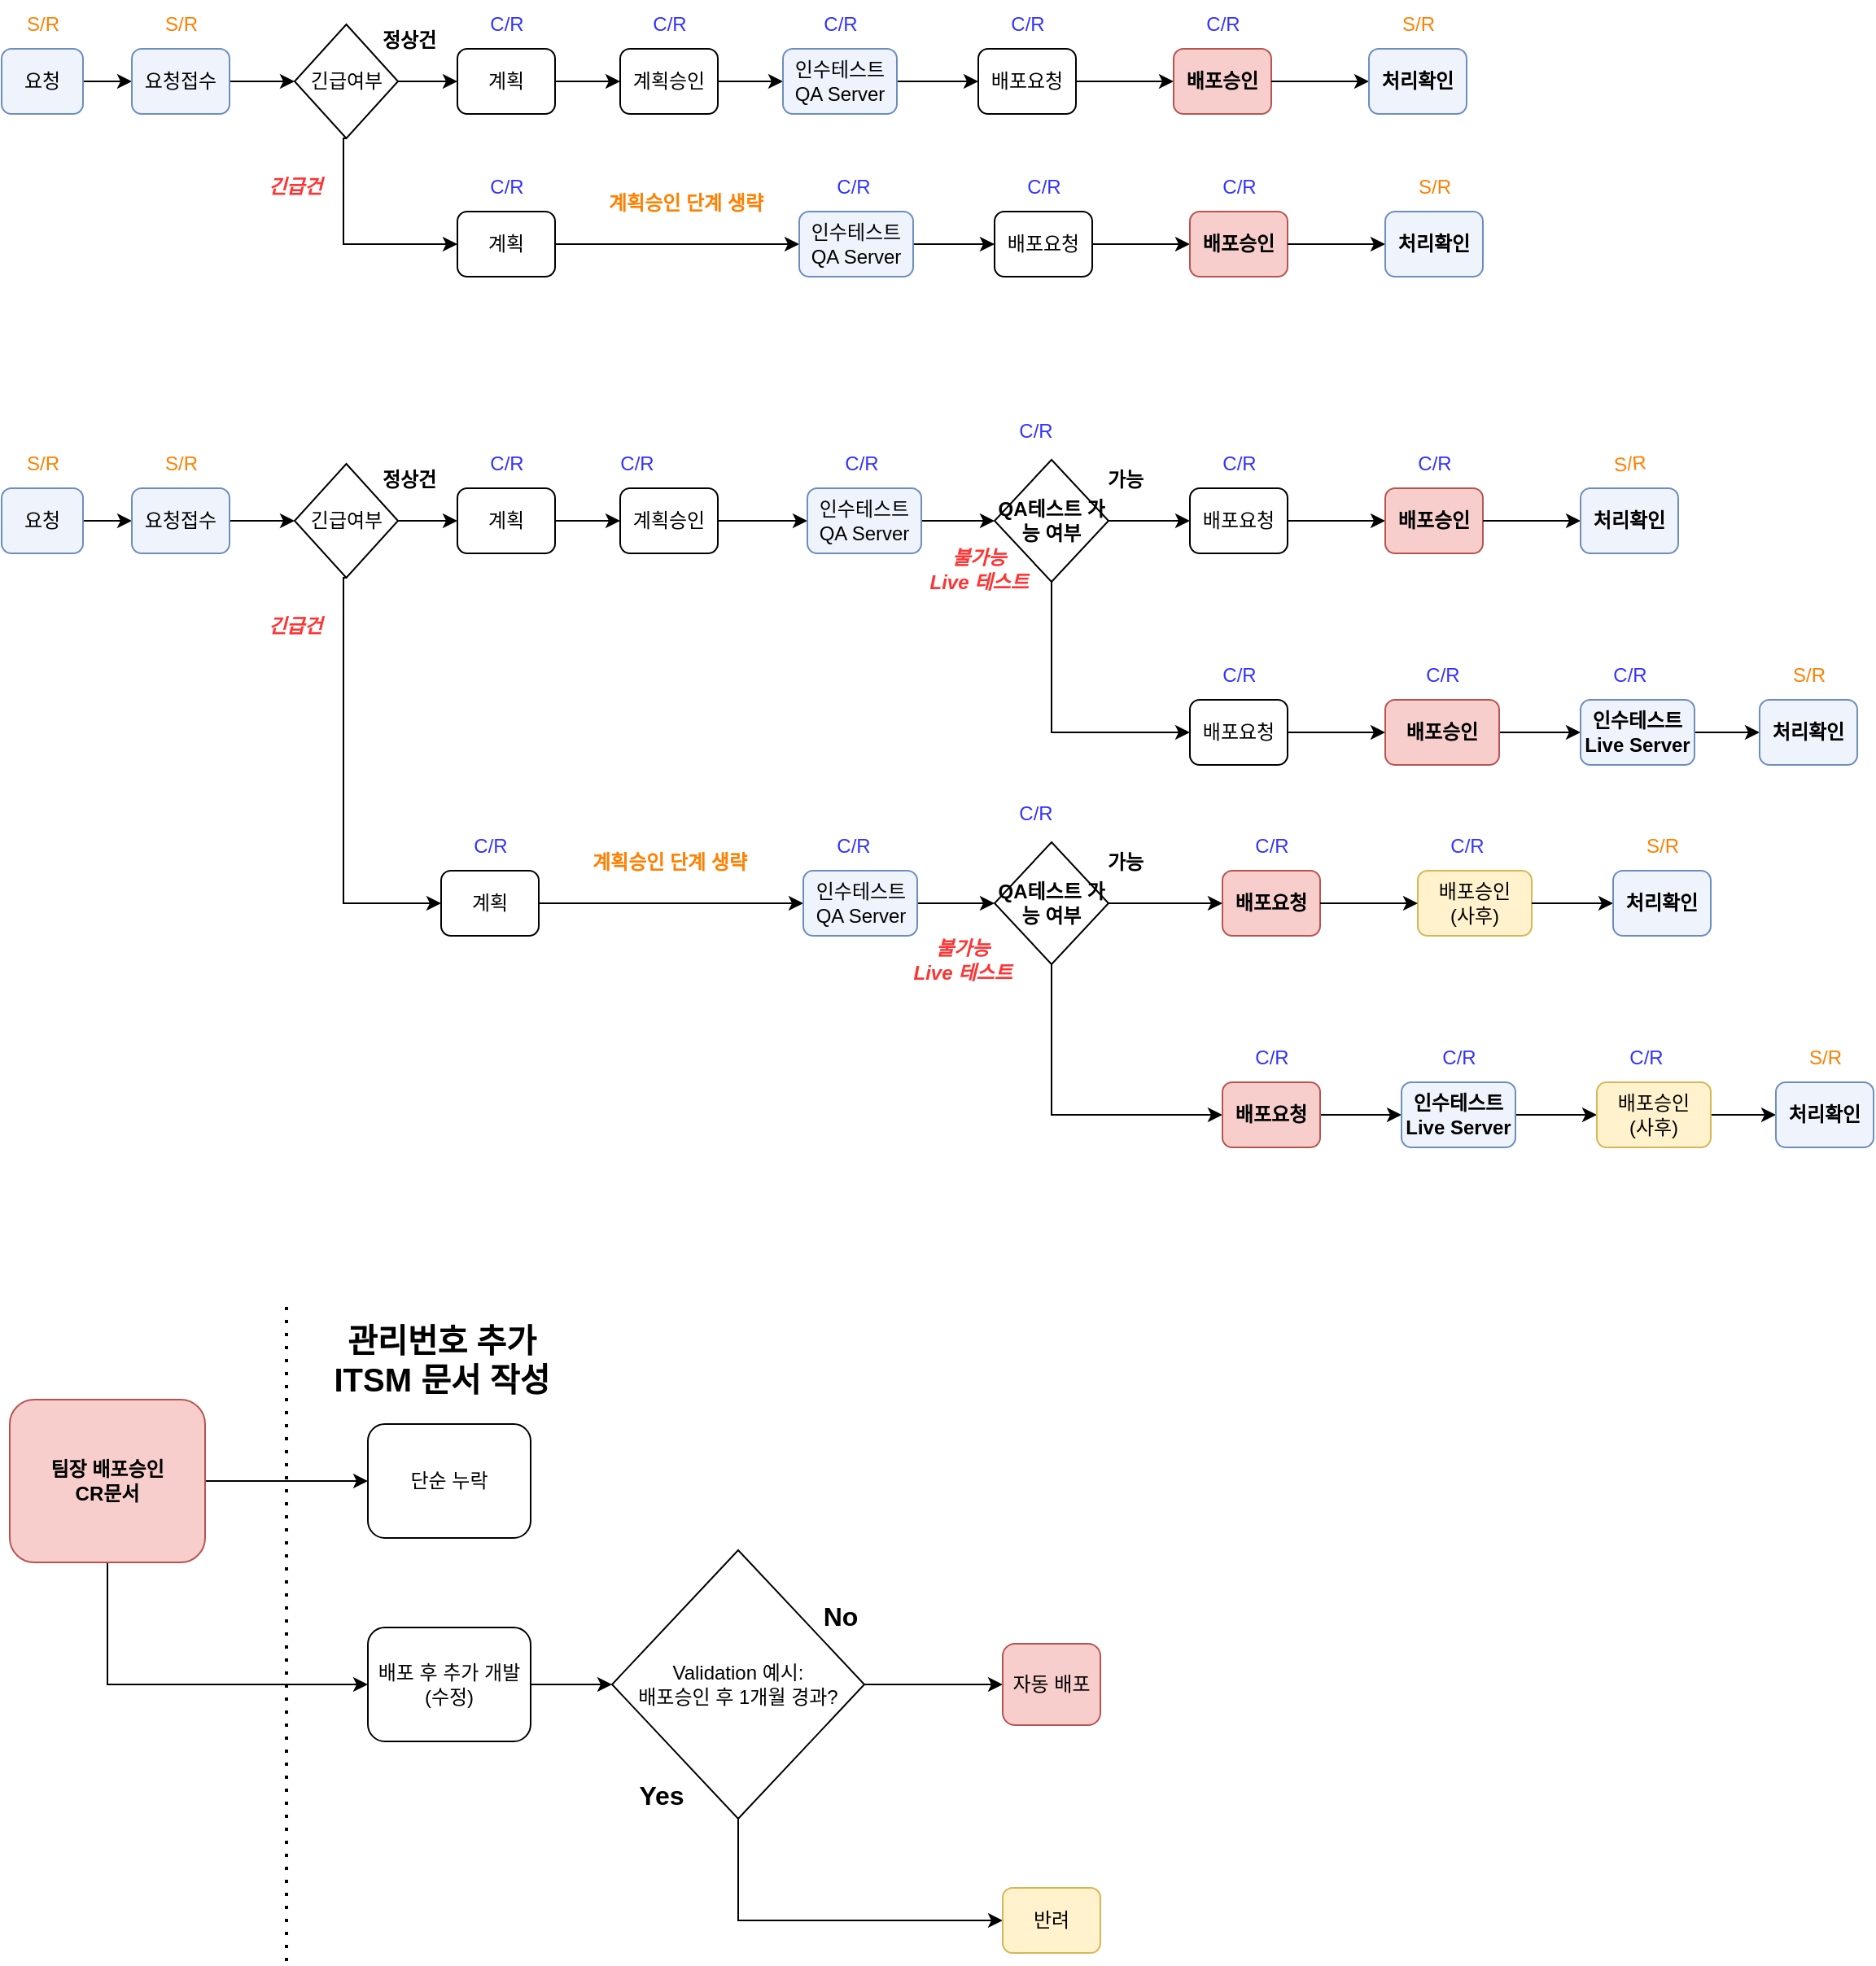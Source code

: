 <mxfile version="22.1.15" type="github">
  <diagram id="C5RBs43oDa-KdzZeNtuy" name="Page-1">
    <mxGraphModel dx="2261" dy="738" grid="1" gridSize="10" guides="1" tooltips="1" connect="1" arrows="1" fold="1" page="1" pageScale="1" pageWidth="827" pageHeight="1169" background="#ffffff" math="0" shadow="0">
      <root>
        <mxCell id="WIyWlLk6GJQsqaUBKTNV-0" />
        <mxCell id="WIyWlLk6GJQsqaUBKTNV-1" parent="WIyWlLk6GJQsqaUBKTNV-0" />
        <mxCell id="-poH_1AGBU1u-PjEJNl7-34" value="배포승인&lt;br&gt;(사후)" style="rounded=1;whiteSpace=wrap;html=1;fontSize=12;glass=0;strokeWidth=1;shadow=0;fontStyle=0;fillColor=#fff2cc;strokeColor=#d6b656;" parent="WIyWlLk6GJQsqaUBKTNV-1" vertex="1">
          <mxGeometry x="70" y="655" width="70" height="40" as="geometry" />
        </mxCell>
        <mxCell id="bHrff5qwEhBtDLo3kuQc-10" style="edgeStyle=orthogonalEdgeStyle;rounded=0;orthogonalLoop=1;jettySize=auto;html=1;exitX=1;exitY=0.5;exitDx=0;exitDy=0;entryX=0;entryY=0.5;entryDx=0;entryDy=0;" parent="WIyWlLk6GJQsqaUBKTNV-1" source="WIyWlLk6GJQsqaUBKTNV-3" target="bHrff5qwEhBtDLo3kuQc-8" edge="1">
          <mxGeometry relative="1" as="geometry" />
        </mxCell>
        <mxCell id="WIyWlLk6GJQsqaUBKTNV-3" value="요청" style="rounded=1;whiteSpace=wrap;html=1;fontSize=12;glass=0;strokeWidth=1;shadow=0;fillColor=#EFF4FC;strokeColor=#6c8ebf;" parent="WIyWlLk6GJQsqaUBKTNV-1" vertex="1">
          <mxGeometry x="-800" y="420" width="50" height="40" as="geometry" />
        </mxCell>
        <mxCell id="bHrff5qwEhBtDLo3kuQc-9" style="edgeStyle=orthogonalEdgeStyle;rounded=0;orthogonalLoop=1;jettySize=auto;html=1;entryX=0;entryY=0.5;entryDx=0;entryDy=0;" parent="WIyWlLk6GJQsqaUBKTNV-1" source="bHrff5qwEhBtDLo3kuQc-37" target="bHrff5qwEhBtDLo3kuQc-13" edge="1">
          <mxGeometry relative="1" as="geometry">
            <mxPoint x="-560" y="440" as="targetPoint" />
            <mxPoint x="-620" y="440" as="sourcePoint" />
          </mxGeometry>
        </mxCell>
        <mxCell id="bHrff5qwEhBtDLo3kuQc-45" style="edgeStyle=orthogonalEdgeStyle;rounded=0;orthogonalLoop=1;jettySize=auto;html=1;exitX=1;exitY=0.5;exitDx=0;exitDy=0;entryX=0;entryY=0.5;entryDx=0;entryDy=0;" parent="WIyWlLk6GJQsqaUBKTNV-1" source="bHrff5qwEhBtDLo3kuQc-8" target="bHrff5qwEhBtDLo3kuQc-37" edge="1">
          <mxGeometry relative="1" as="geometry" />
        </mxCell>
        <mxCell id="bHrff5qwEhBtDLo3kuQc-8" value="요청접수" style="rounded=1;whiteSpace=wrap;html=1;fontSize=12;glass=0;strokeWidth=1;shadow=0;fillColor=#EFF4FC;strokeColor=#6c8ebf;" parent="WIyWlLk6GJQsqaUBKTNV-1" vertex="1">
          <mxGeometry x="-720" y="420" width="60" height="40" as="geometry" />
        </mxCell>
        <mxCell id="bHrff5qwEhBtDLo3kuQc-43" style="edgeStyle=orthogonalEdgeStyle;rounded=0;orthogonalLoop=1;jettySize=auto;html=1;exitX=1;exitY=0.5;exitDx=0;exitDy=0;entryX=0;entryY=0.5;entryDx=0;entryDy=0;" parent="WIyWlLk6GJQsqaUBKTNV-1" source="bHrff5qwEhBtDLo3kuQc-13" target="bHrff5qwEhBtDLo3kuQc-17" edge="1">
          <mxGeometry relative="1" as="geometry" />
        </mxCell>
        <mxCell id="bHrff5qwEhBtDLo3kuQc-13" value="계획" style="rounded=1;whiteSpace=wrap;html=1;fontSize=12;glass=0;strokeWidth=1;shadow=0;" parent="WIyWlLk6GJQsqaUBKTNV-1" vertex="1">
          <mxGeometry x="-520" y="420" width="60" height="40" as="geometry" />
        </mxCell>
        <mxCell id="mNGhvAOt8ULC3OzizUnZ-2" style="edgeStyle=orthogonalEdgeStyle;rounded=0;orthogonalLoop=1;jettySize=auto;html=1;exitX=1;exitY=0.5;exitDx=0;exitDy=0;entryX=0;entryY=0.5;entryDx=0;entryDy=0;" edge="1" parent="WIyWlLk6GJQsqaUBKTNV-1" source="bHrff5qwEhBtDLo3kuQc-17" target="mNGhvAOt8ULC3OzizUnZ-0">
          <mxGeometry relative="1" as="geometry" />
        </mxCell>
        <mxCell id="bHrff5qwEhBtDLo3kuQc-17" value="계획승인" style="rounded=1;whiteSpace=wrap;html=1;fontSize=12;glass=0;strokeWidth=1;shadow=0;" parent="WIyWlLk6GJQsqaUBKTNV-1" vertex="1">
          <mxGeometry x="-420" y="420" width="60" height="40" as="geometry" />
        </mxCell>
        <mxCell id="bHrff5qwEhBtDLo3kuQc-23" value="배포요청" style="rounded=1;whiteSpace=wrap;html=1;fontSize=12;glass=0;strokeWidth=1;shadow=0;" parent="WIyWlLk6GJQsqaUBKTNV-1" vertex="1">
          <mxGeometry x="-70" y="420" width="60" height="40" as="geometry" />
        </mxCell>
        <mxCell id="bHrff5qwEhBtDLo3kuQc-24" style="edgeStyle=orthogonalEdgeStyle;rounded=0;orthogonalLoop=1;jettySize=auto;html=1;exitX=1;exitY=0.5;exitDx=0;exitDy=0;" parent="WIyWlLk6GJQsqaUBKTNV-1" edge="1">
          <mxGeometry relative="1" as="geometry">
            <mxPoint x="50" y="440" as="targetPoint" />
            <mxPoint x="-10" y="440" as="sourcePoint" />
          </mxGeometry>
        </mxCell>
        <mxCell id="bHrff5qwEhBtDLo3kuQc-25" value="배포승인" style="rounded=1;whiteSpace=wrap;html=1;fontSize=12;glass=0;strokeWidth=1;shadow=0;fontStyle=1;fillColor=#f8cecc;strokeColor=#b85450;" parent="WIyWlLk6GJQsqaUBKTNV-1" vertex="1">
          <mxGeometry x="50" y="420" width="60" height="40" as="geometry" />
        </mxCell>
        <mxCell id="bHrff5qwEhBtDLo3kuQc-26" style="edgeStyle=orthogonalEdgeStyle;rounded=0;orthogonalLoop=1;jettySize=auto;html=1;exitX=1;exitY=0.5;exitDx=0;exitDy=0;" parent="WIyWlLk6GJQsqaUBKTNV-1" edge="1">
          <mxGeometry relative="1" as="geometry">
            <mxPoint x="170" y="440" as="targetPoint" />
            <mxPoint x="110" y="440" as="sourcePoint" />
          </mxGeometry>
        </mxCell>
        <mxCell id="bHrff5qwEhBtDLo3kuQc-27" value="처리확인" style="rounded=1;whiteSpace=wrap;html=1;fontSize=12;glass=0;strokeWidth=1;shadow=0;fillColor=#EFF4FC;strokeColor=#6c8ebf;fontStyle=1;" parent="WIyWlLk6GJQsqaUBKTNV-1" vertex="1">
          <mxGeometry x="170" y="420" width="60" height="40" as="geometry" />
        </mxCell>
        <mxCell id="bHrff5qwEhBtDLo3kuQc-28" value="S/R" style="text;html=1;align=center;verticalAlign=middle;resizable=0;points=[];autosize=1;strokeColor=none;fillColor=none;fontColor=#FF8000;" parent="WIyWlLk6GJQsqaUBKTNV-1" vertex="1">
          <mxGeometry x="-795" y="390" width="40" height="30" as="geometry" />
        </mxCell>
        <mxCell id="bHrff5qwEhBtDLo3kuQc-29" value="S/R" style="text;html=1;align=center;verticalAlign=middle;resizable=0;points=[];autosize=1;strokeColor=none;fillColor=none;fontColor=#FF8000;" parent="WIyWlLk6GJQsqaUBKTNV-1" vertex="1">
          <mxGeometry x="-710" y="390" width="40" height="30" as="geometry" />
        </mxCell>
        <mxCell id="bHrff5qwEhBtDLo3kuQc-30" value="C/R" style="text;html=1;align=center;verticalAlign=middle;resizable=0;points=[];autosize=1;strokeColor=none;fillColor=none;fontColor=#3333FF;" parent="WIyWlLk6GJQsqaUBKTNV-1" vertex="1">
          <mxGeometry x="-510" y="390" width="40" height="30" as="geometry" />
        </mxCell>
        <mxCell id="bHrff5qwEhBtDLo3kuQc-31" value="C/R" style="text;html=1;align=center;verticalAlign=middle;resizable=0;points=[];autosize=1;strokeColor=none;fillColor=none;fontColor=#3333FF;" parent="WIyWlLk6GJQsqaUBKTNV-1" vertex="1">
          <mxGeometry x="-430" y="390" width="40" height="30" as="geometry" />
        </mxCell>
        <mxCell id="bHrff5qwEhBtDLo3kuQc-32" value="C/R" style="text;html=1;align=center;verticalAlign=middle;resizable=0;points=[];autosize=1;strokeColor=none;fillColor=none;fontColor=#3333FF;" parent="WIyWlLk6GJQsqaUBKTNV-1" vertex="1">
          <mxGeometry x="-185" y="370" width="40" height="30" as="geometry" />
        </mxCell>
        <mxCell id="bHrff5qwEhBtDLo3kuQc-34" value="C/R" style="text;html=1;align=center;verticalAlign=middle;resizable=0;points=[];autosize=1;strokeColor=none;fillColor=none;fontColor=#3333FF;" parent="WIyWlLk6GJQsqaUBKTNV-1" vertex="1">
          <mxGeometry x="-60" y="390" width="40" height="30" as="geometry" />
        </mxCell>
        <mxCell id="bHrff5qwEhBtDLo3kuQc-35" value="C/R" style="text;html=1;align=center;verticalAlign=middle;resizable=0;points=[];autosize=1;strokeColor=none;fillColor=none;fontColor=#3333FF;" parent="WIyWlLk6GJQsqaUBKTNV-1" vertex="1">
          <mxGeometry x="60" y="390" width="40" height="30" as="geometry" />
        </mxCell>
        <mxCell id="bHrff5qwEhBtDLo3kuQc-41" style="edgeStyle=orthogonalEdgeStyle;rounded=0;orthogonalLoop=1;jettySize=auto;html=1;exitX=0.5;exitY=1;exitDx=0;exitDy=0;entryX=0;entryY=0.5;entryDx=0;entryDy=0;" parent="WIyWlLk6GJQsqaUBKTNV-1" source="bHrff5qwEhBtDLo3kuQc-37" target="bHrff5qwEhBtDLo3kuQc-47" edge="1">
          <mxGeometry relative="1" as="geometry">
            <mxPoint x="-590" y="780" as="targetPoint" />
            <Array as="points">
              <mxPoint x="-590" y="475" />
              <mxPoint x="-590" y="675" />
            </Array>
          </mxGeometry>
        </mxCell>
        <mxCell id="bHrff5qwEhBtDLo3kuQc-37" value="긴급여부" style="rhombus;whiteSpace=wrap;html=1;" parent="WIyWlLk6GJQsqaUBKTNV-1" vertex="1">
          <mxGeometry x="-620" y="405" width="63.5" height="70" as="geometry" />
        </mxCell>
        <mxCell id="bHrff5qwEhBtDLo3kuQc-39" value="정상건" style="text;html=1;align=center;verticalAlign=middle;resizable=0;points=[];autosize=1;strokeColor=none;fillColor=none;fontStyle=1" parent="WIyWlLk6GJQsqaUBKTNV-1" vertex="1">
          <mxGeometry x="-580" y="400" width="60" height="30" as="geometry" />
        </mxCell>
        <mxCell id="bHrff5qwEhBtDLo3kuQc-40" value="긴급건" style="text;html=1;align=center;verticalAlign=middle;resizable=0;points=[];autosize=1;strokeColor=none;fillColor=none;fontStyle=3;fontColor=#FF3333;" parent="WIyWlLk6GJQsqaUBKTNV-1" vertex="1">
          <mxGeometry x="-650" y="490" width="60" height="30" as="geometry" />
        </mxCell>
        <mxCell id="mNGhvAOt8ULC3OzizUnZ-9" style="edgeStyle=orthogonalEdgeStyle;rounded=0;orthogonalLoop=1;jettySize=auto;html=1;exitX=1;exitY=0.5;exitDx=0;exitDy=0;entryX=0;entryY=0.5;entryDx=0;entryDy=0;" edge="1" parent="WIyWlLk6GJQsqaUBKTNV-1" source="bHrff5qwEhBtDLo3kuQc-47" target="mNGhvAOt8ULC3OzizUnZ-7">
          <mxGeometry relative="1" as="geometry" />
        </mxCell>
        <mxCell id="bHrff5qwEhBtDLo3kuQc-47" value="계획" style="rounded=1;whiteSpace=wrap;html=1;fontSize=12;glass=0;strokeWidth=1;shadow=0;" parent="WIyWlLk6GJQsqaUBKTNV-1" vertex="1">
          <mxGeometry x="-530" y="655" width="60" height="40" as="geometry" />
        </mxCell>
        <mxCell id="bHrff5qwEhBtDLo3kuQc-48" value="C/R" style="text;html=1;align=center;verticalAlign=middle;resizable=0;points=[];autosize=1;strokeColor=none;fillColor=none;fontColor=#3333FF;" parent="WIyWlLk6GJQsqaUBKTNV-1" vertex="1">
          <mxGeometry x="-520" y="625" width="40" height="30" as="geometry" />
        </mxCell>
        <mxCell id="bHrff5qwEhBtDLo3kuQc-50" value="C/R" style="text;html=1;align=center;verticalAlign=middle;resizable=0;points=[];autosize=1;strokeColor=none;fillColor=none;fontColor=#3333FF;" parent="WIyWlLk6GJQsqaUBKTNV-1" vertex="1">
          <mxGeometry x="-185" y="605" width="40" height="30" as="geometry" />
        </mxCell>
        <mxCell id="bHrff5qwEhBtDLo3kuQc-70" style="edgeStyle=orthogonalEdgeStyle;rounded=0;orthogonalLoop=1;jettySize=auto;html=1;exitX=0.5;exitY=1;exitDx=0;exitDy=0;entryX=0;entryY=0.5;entryDx=0;entryDy=0;" parent="WIyWlLk6GJQsqaUBKTNV-1" source="bHrff5qwEhBtDLo3kuQc-67" edge="1" target="bHrff5qwEhBtDLo3kuQc-71">
          <mxGeometry relative="1" as="geometry">
            <mxPoint x="-100" y="570" as="targetPoint" />
            <Array as="points">
              <mxPoint x="-155" y="570" />
            </Array>
          </mxGeometry>
        </mxCell>
        <mxCell id="mNGhvAOt8ULC3OzizUnZ-6" style="edgeStyle=orthogonalEdgeStyle;rounded=0;orthogonalLoop=1;jettySize=auto;html=1;exitX=1;exitY=0.5;exitDx=0;exitDy=0;entryX=0;entryY=0.5;entryDx=0;entryDy=0;" edge="1" parent="WIyWlLk6GJQsqaUBKTNV-1" source="bHrff5qwEhBtDLo3kuQc-67" target="bHrff5qwEhBtDLo3kuQc-23">
          <mxGeometry relative="1" as="geometry" />
        </mxCell>
        <mxCell id="bHrff5qwEhBtDLo3kuQc-67" value="&lt;b&gt;QA테스트 가능 여부&lt;/b&gt;" style="rhombus;whiteSpace=wrap;html=1;" parent="WIyWlLk6GJQsqaUBKTNV-1" vertex="1">
          <mxGeometry x="-190" y="402.5" width="70" height="75" as="geometry" />
        </mxCell>
        <mxCell id="bHrff5qwEhBtDLo3kuQc-68" value="가능" style="text;html=1;align=center;verticalAlign=middle;resizable=0;points=[];autosize=1;strokeColor=none;fillColor=none;fontStyle=1" parent="WIyWlLk6GJQsqaUBKTNV-1" vertex="1">
          <mxGeometry x="-135" y="400" width="50" height="30" as="geometry" />
        </mxCell>
        <mxCell id="bHrff5qwEhBtDLo3kuQc-69" value="불가능&lt;br&gt;Live 테스트" style="text;html=1;align=center;verticalAlign=middle;resizable=0;points=[];autosize=1;strokeColor=none;fillColor=none;fontStyle=3;fontColor=#FF3333;" parent="WIyWlLk6GJQsqaUBKTNV-1" vertex="1">
          <mxGeometry x="-245" y="450" width="90" height="40" as="geometry" />
        </mxCell>
        <mxCell id="bHrff5qwEhBtDLo3kuQc-83" style="edgeStyle=orthogonalEdgeStyle;rounded=0;orthogonalLoop=1;jettySize=auto;html=1;exitX=1;exitY=0.5;exitDx=0;exitDy=0;entryX=0;entryY=0.5;entryDx=0;entryDy=0;" parent="WIyWlLk6GJQsqaUBKTNV-1" source="bHrff5qwEhBtDLo3kuQc-71" target="bHrff5qwEhBtDLo3kuQc-74" edge="1">
          <mxGeometry relative="1" as="geometry" />
        </mxCell>
        <mxCell id="bHrff5qwEhBtDLo3kuQc-71" value="배포요청" style="rounded=1;whiteSpace=wrap;html=1;fontSize=12;glass=0;strokeWidth=1;shadow=0;fontStyle=0" parent="WIyWlLk6GJQsqaUBKTNV-1" vertex="1">
          <mxGeometry x="-70" y="550" width="60" height="40" as="geometry" />
        </mxCell>
        <mxCell id="bHrff5qwEhBtDLo3kuQc-73" value="C/R" style="text;html=1;align=center;verticalAlign=middle;resizable=0;points=[];autosize=1;strokeColor=none;fillColor=none;fontColor=#3333FF;" parent="WIyWlLk6GJQsqaUBKTNV-1" vertex="1">
          <mxGeometry x="-60" y="520" width="40" height="30" as="geometry" />
        </mxCell>
        <mxCell id="bHrff5qwEhBtDLo3kuQc-89" style="edgeStyle=orthogonalEdgeStyle;rounded=0;orthogonalLoop=1;jettySize=auto;html=1;exitX=1;exitY=0.5;exitDx=0;exitDy=0;entryX=0;entryY=0.5;entryDx=0;entryDy=0;" parent="WIyWlLk6GJQsqaUBKTNV-1" source="bHrff5qwEhBtDLo3kuQc-74" target="bHrff5qwEhBtDLo3kuQc-84" edge="1">
          <mxGeometry relative="1" as="geometry" />
        </mxCell>
        <mxCell id="bHrff5qwEhBtDLo3kuQc-74" value="배포승인" style="rounded=1;whiteSpace=wrap;html=1;fontSize=12;glass=0;strokeWidth=1;shadow=0;fillColor=#f8cecc;strokeColor=#b85450;fontStyle=1" parent="WIyWlLk6GJQsqaUBKTNV-1" vertex="1">
          <mxGeometry x="50" y="550" width="70" height="40" as="geometry" />
        </mxCell>
        <mxCell id="bHrff5qwEhBtDLo3kuQc-75" value="C/R" style="text;html=1;align=center;verticalAlign=middle;resizable=0;points=[];autosize=1;strokeColor=none;fillColor=none;fontColor=#3333FF;" parent="WIyWlLk6GJQsqaUBKTNV-1" vertex="1">
          <mxGeometry x="65" y="520" width="40" height="30" as="geometry" />
        </mxCell>
        <mxCell id="bHrff5qwEhBtDLo3kuQc-90" style="edgeStyle=orthogonalEdgeStyle;rounded=0;orthogonalLoop=1;jettySize=auto;html=1;exitX=1;exitY=0.5;exitDx=0;exitDy=0;entryX=0;entryY=0.5;entryDx=0;entryDy=0;" parent="WIyWlLk6GJQsqaUBKTNV-1" source="bHrff5qwEhBtDLo3kuQc-84" target="bHrff5qwEhBtDLo3kuQc-86" edge="1">
          <mxGeometry relative="1" as="geometry" />
        </mxCell>
        <mxCell id="bHrff5qwEhBtDLo3kuQc-84" value="인수테스트&lt;br style=&quot;border-color: var(--border-color);&quot;&gt;&lt;span style=&quot;&quot;&gt;Live Server&lt;/span&gt;" style="rounded=1;whiteSpace=wrap;html=1;fontSize=12;glass=0;strokeWidth=1;shadow=0;fontStyle=1;fillColor=#EFF4FC;strokeColor=#6c8ebf;" parent="WIyWlLk6GJQsqaUBKTNV-1" vertex="1">
          <mxGeometry x="170" y="550" width="70" height="40" as="geometry" />
        </mxCell>
        <mxCell id="bHrff5qwEhBtDLo3kuQc-86" value="처리확인" style="rounded=1;whiteSpace=wrap;html=1;fontSize=12;glass=0;strokeWidth=1;shadow=0;fillColor=#EFF4FC;strokeColor=#6c8ebf;fontStyle=1;" parent="WIyWlLk6GJQsqaUBKTNV-1" vertex="1">
          <mxGeometry x="280" y="550" width="60" height="40" as="geometry" />
        </mxCell>
        <mxCell id="bHrff5qwEhBtDLo3kuQc-87" value="C/R" style="text;html=1;align=center;verticalAlign=middle;resizable=0;points=[];autosize=1;strokeColor=none;fillColor=none;fontColor=#3333FF;" parent="WIyWlLk6GJQsqaUBKTNV-1" vertex="1">
          <mxGeometry x="180" y="520" width="40" height="30" as="geometry" />
        </mxCell>
        <mxCell id="bHrff5qwEhBtDLo3kuQc-93" value="단순 누락" style="rounded=1;whiteSpace=wrap;html=1;fontSize=12;glass=0;strokeWidth=1;shadow=0;" parent="WIyWlLk6GJQsqaUBKTNV-1" vertex="1">
          <mxGeometry x="-575" y="995" width="100" height="70" as="geometry" />
        </mxCell>
        <mxCell id="bHrff5qwEhBtDLo3kuQc-99" style="edgeStyle=orthogonalEdgeStyle;rounded=0;orthogonalLoop=1;jettySize=auto;html=1;exitX=1;exitY=0.5;exitDx=0;exitDy=0;entryX=0;entryY=0.5;entryDx=0;entryDy=0;" parent="WIyWlLk6GJQsqaUBKTNV-1" source="bHrff5qwEhBtDLo3kuQc-96" target="bHrff5qwEhBtDLo3kuQc-93" edge="1">
          <mxGeometry relative="1" as="geometry" />
        </mxCell>
        <mxCell id="bHrff5qwEhBtDLo3kuQc-107" style="edgeStyle=orthogonalEdgeStyle;rounded=0;orthogonalLoop=1;jettySize=auto;html=1;exitX=1;exitY=0.5;exitDx=0;exitDy=0;entryX=0;entryY=0.5;entryDx=0;entryDy=0;" parent="WIyWlLk6GJQsqaUBKTNV-1" source="bHrff5qwEhBtDLo3kuQc-96" target="bHrff5qwEhBtDLo3kuQc-105" edge="1">
          <mxGeometry relative="1" as="geometry">
            <Array as="points">
              <mxPoint x="-735" y="1030" />
              <mxPoint x="-735" y="1155" />
            </Array>
          </mxGeometry>
        </mxCell>
        <mxCell id="bHrff5qwEhBtDLo3kuQc-96" value="팀장 배포승인&lt;br&gt;CR문서" style="rounded=1;whiteSpace=wrap;html=1;fontSize=12;glass=0;strokeWidth=1;shadow=0;fillColor=#f8cecc;strokeColor=#b85450;fontStyle=1" parent="WIyWlLk6GJQsqaUBKTNV-1" vertex="1">
          <mxGeometry x="-795" y="980" width="120" height="100" as="geometry" />
        </mxCell>
        <mxCell id="bHrff5qwEhBtDLo3kuQc-100" value="관리번호 추가&lt;br&gt;ITSM 문서 작성" style="text;html=1;align=center;verticalAlign=middle;resizable=0;points=[];autosize=1;strokeColor=none;fillColor=none;fontStyle=1;fontSize=20;" parent="WIyWlLk6GJQsqaUBKTNV-1" vertex="1">
          <mxGeometry x="-610" y="925" width="160" height="60" as="geometry" />
        </mxCell>
        <mxCell id="bHrff5qwEhBtDLo3kuQc-109" style="edgeStyle=orthogonalEdgeStyle;rounded=0;orthogonalLoop=1;jettySize=auto;html=1;exitX=1;exitY=0.5;exitDx=0;exitDy=0;" parent="WIyWlLk6GJQsqaUBKTNV-1" source="bHrff5qwEhBtDLo3kuQc-101" edge="1">
          <mxGeometry relative="1" as="geometry">
            <mxPoint x="-185" y="1155" as="targetPoint" />
          </mxGeometry>
        </mxCell>
        <mxCell id="bHrff5qwEhBtDLo3kuQc-114" style="edgeStyle=orthogonalEdgeStyle;rounded=0;orthogonalLoop=1;jettySize=auto;html=1;exitX=0.5;exitY=1;exitDx=0;exitDy=0;entryX=0;entryY=0.5;entryDx=0;entryDy=0;" parent="WIyWlLk6GJQsqaUBKTNV-1" source="bHrff5qwEhBtDLo3kuQc-101" target="bHrff5qwEhBtDLo3kuQc-113" edge="1">
          <mxGeometry relative="1" as="geometry" />
        </mxCell>
        <mxCell id="bHrff5qwEhBtDLo3kuQc-101" value="Validation 예시:&lt;br&gt;배포승인 후 1개월 경과?" style="rhombus;whiteSpace=wrap;html=1;" parent="WIyWlLk6GJQsqaUBKTNV-1" vertex="1">
          <mxGeometry x="-425" y="1072.5" width="155" height="165" as="geometry" />
        </mxCell>
        <mxCell id="bHrff5qwEhBtDLo3kuQc-104" value="" style="endArrow=none;dashed=1;html=1;dashPattern=1 3;strokeWidth=2;rounded=0;" parent="WIyWlLk6GJQsqaUBKTNV-1" edge="1">
          <mxGeometry width="50" height="50" relative="1" as="geometry">
            <mxPoint x="-625" y="1325" as="sourcePoint" />
            <mxPoint x="-625" y="920" as="targetPoint" />
          </mxGeometry>
        </mxCell>
        <mxCell id="bHrff5qwEhBtDLo3kuQc-108" style="edgeStyle=orthogonalEdgeStyle;rounded=0;orthogonalLoop=1;jettySize=auto;html=1;exitX=1;exitY=0.5;exitDx=0;exitDy=0;entryX=0;entryY=0.5;entryDx=0;entryDy=0;" parent="WIyWlLk6GJQsqaUBKTNV-1" source="bHrff5qwEhBtDLo3kuQc-105" target="bHrff5qwEhBtDLo3kuQc-101" edge="1">
          <mxGeometry relative="1" as="geometry" />
        </mxCell>
        <mxCell id="bHrff5qwEhBtDLo3kuQc-105" value="배포 후 추가 개발(수정)" style="rounded=1;whiteSpace=wrap;html=1;fontSize=12;glass=0;strokeWidth=1;shadow=0;" parent="WIyWlLk6GJQsqaUBKTNV-1" vertex="1">
          <mxGeometry x="-575" y="1120" width="100" height="70" as="geometry" />
        </mxCell>
        <mxCell id="bHrff5qwEhBtDLo3kuQc-110" value="No" style="text;html=1;align=center;verticalAlign=middle;resizable=0;points=[];autosize=1;strokeColor=none;fillColor=none;fontSize=16;fontStyle=1" parent="WIyWlLk6GJQsqaUBKTNV-1" vertex="1">
          <mxGeometry x="-305" y="1098" width="40" height="30" as="geometry" />
        </mxCell>
        <mxCell id="bHrff5qwEhBtDLo3kuQc-112" value="자동 배포" style="rounded=1;whiteSpace=wrap;html=1;fontSize=12;glass=0;strokeWidth=1;shadow=0;fillColor=#f8cecc;strokeColor=#b85450;" parent="WIyWlLk6GJQsqaUBKTNV-1" vertex="1">
          <mxGeometry x="-185" y="1130" width="60" height="50" as="geometry" />
        </mxCell>
        <mxCell id="bHrff5qwEhBtDLo3kuQc-113" value="반려" style="rounded=1;whiteSpace=wrap;html=1;fontSize=12;glass=0;strokeWidth=1;shadow=0;fillColor=#fff2cc;strokeColor=#d6b656;" parent="WIyWlLk6GJQsqaUBKTNV-1" vertex="1">
          <mxGeometry x="-185" y="1280" width="60" height="40" as="geometry" />
        </mxCell>
        <mxCell id="bHrff5qwEhBtDLo3kuQc-115" value="Yes" style="text;html=1;align=center;verticalAlign=middle;resizable=0;points=[];autosize=1;strokeColor=none;fillColor=none;fontSize=16;fontStyle=1" parent="WIyWlLk6GJQsqaUBKTNV-1" vertex="1">
          <mxGeometry x="-420" y="1207.5" width="50" height="30" as="geometry" />
        </mxCell>
        <mxCell id="-poH_1AGBU1u-PjEJNl7-32" value="배포요청" style="rounded=1;whiteSpace=wrap;html=1;fontSize=12;glass=0;strokeWidth=1;shadow=0;fontStyle=1;fillColor=#f8cecc;strokeColor=#b85450;" parent="WIyWlLk6GJQsqaUBKTNV-1" vertex="1">
          <mxGeometry x="-50" y="655" width="60" height="40" as="geometry" />
        </mxCell>
        <mxCell id="-poH_1AGBU1u-PjEJNl7-33" style="edgeStyle=orthogonalEdgeStyle;rounded=0;orthogonalLoop=1;jettySize=auto;html=1;exitX=1;exitY=0.5;exitDx=0;exitDy=0;" parent="WIyWlLk6GJQsqaUBKTNV-1" edge="1">
          <mxGeometry relative="1" as="geometry">
            <mxPoint x="70" y="675" as="targetPoint" />
            <mxPoint x="10" y="675" as="sourcePoint" />
          </mxGeometry>
        </mxCell>
        <mxCell id="-poH_1AGBU1u-PjEJNl7-35" style="edgeStyle=orthogonalEdgeStyle;rounded=0;orthogonalLoop=1;jettySize=auto;html=1;exitX=1;exitY=0.5;exitDx=0;exitDy=0;" parent="WIyWlLk6GJQsqaUBKTNV-1" source="-poH_1AGBU1u-PjEJNl7-34" edge="1">
          <mxGeometry relative="1" as="geometry">
            <mxPoint x="190" y="675" as="targetPoint" />
            <mxPoint x="150" y="675" as="sourcePoint" />
          </mxGeometry>
        </mxCell>
        <mxCell id="-poH_1AGBU1u-PjEJNl7-36" value="처리확인" style="rounded=1;whiteSpace=wrap;html=1;fontSize=12;glass=0;strokeWidth=1;shadow=0;fillColor=#EFF4FC;strokeColor=#6c8ebf;fontStyle=1;" parent="WIyWlLk6GJQsqaUBKTNV-1" vertex="1">
          <mxGeometry x="190" y="655" width="60" height="40" as="geometry" />
        </mxCell>
        <mxCell id="-poH_1AGBU1u-PjEJNl7-38" value="C/R" style="text;html=1;align=center;verticalAlign=middle;resizable=0;points=[];autosize=1;strokeColor=none;fillColor=none;fontColor=#3333FF;" parent="WIyWlLk6GJQsqaUBKTNV-1" vertex="1">
          <mxGeometry x="-40" y="625" width="40" height="30" as="geometry" />
        </mxCell>
        <mxCell id="-poH_1AGBU1u-PjEJNl7-39" value="C/R" style="text;html=1;align=center;verticalAlign=middle;resizable=0;points=[];autosize=1;strokeColor=none;fillColor=none;fontColor=#3333FF;" parent="WIyWlLk6GJQsqaUBKTNV-1" vertex="1">
          <mxGeometry x="80" y="625" width="40" height="30" as="geometry" />
        </mxCell>
        <mxCell id="-poH_1AGBU1u-PjEJNl7-41" style="edgeStyle=orthogonalEdgeStyle;rounded=0;orthogonalLoop=1;jettySize=auto;html=1;exitX=0.5;exitY=1;exitDx=0;exitDy=0;entryX=0;entryY=0.5;entryDx=0;entryDy=0;" parent="WIyWlLk6GJQsqaUBKTNV-1" source="-poH_1AGBU1u-PjEJNl7-42" edge="1" target="-poH_1AGBU1u-PjEJNl7-46">
          <mxGeometry relative="1" as="geometry">
            <mxPoint x="-100" y="805" as="targetPoint" />
            <Array as="points">
              <mxPoint x="-155" y="805" />
            </Array>
          </mxGeometry>
        </mxCell>
        <mxCell id="mNGhvAOt8ULC3OzizUnZ-11" style="edgeStyle=orthogonalEdgeStyle;rounded=0;orthogonalLoop=1;jettySize=auto;html=1;exitX=1;exitY=0.5;exitDx=0;exitDy=0;entryX=0;entryY=0.5;entryDx=0;entryDy=0;" edge="1" parent="WIyWlLk6GJQsqaUBKTNV-1" source="-poH_1AGBU1u-PjEJNl7-42" target="-poH_1AGBU1u-PjEJNl7-32">
          <mxGeometry relative="1" as="geometry" />
        </mxCell>
        <mxCell id="-poH_1AGBU1u-PjEJNl7-42" value="&lt;b style=&quot;border-color: var(--border-color);&quot;&gt;QA테스트 가능 여부&lt;/b&gt;" style="rhombus;whiteSpace=wrap;html=1;" parent="WIyWlLk6GJQsqaUBKTNV-1" vertex="1">
          <mxGeometry x="-190" y="637.5" width="70" height="75" as="geometry" />
        </mxCell>
        <mxCell id="-poH_1AGBU1u-PjEJNl7-43" value="가능" style="text;html=1;align=center;verticalAlign=middle;resizable=0;points=[];autosize=1;strokeColor=none;fillColor=none;fontStyle=1" parent="WIyWlLk6GJQsqaUBKTNV-1" vertex="1">
          <mxGeometry x="-135" y="635" width="50" height="30" as="geometry" />
        </mxCell>
        <mxCell id="-poH_1AGBU1u-PjEJNl7-44" value="불가능&lt;br style=&quot;border-color: var(--border-color);&quot;&gt;Live 테스트" style="text;html=1;align=center;verticalAlign=middle;resizable=0;points=[];autosize=1;strokeColor=none;fillColor=none;fontStyle=3;fontColor=#FF3333;" parent="WIyWlLk6GJQsqaUBKTNV-1" vertex="1">
          <mxGeometry x="-255" y="690" width="90" height="40" as="geometry" />
        </mxCell>
        <mxCell id="-poH_1AGBU1u-PjEJNl7-45" style="edgeStyle=orthogonalEdgeStyle;rounded=0;orthogonalLoop=1;jettySize=auto;html=1;exitX=1;exitY=0.5;exitDx=0;exitDy=0;entryX=0;entryY=0.5;entryDx=0;entryDy=0;" parent="WIyWlLk6GJQsqaUBKTNV-1" source="-poH_1AGBU1u-PjEJNl7-46" target="-poH_1AGBU1u-PjEJNl7-49" edge="1">
          <mxGeometry relative="1" as="geometry" />
        </mxCell>
        <mxCell id="-poH_1AGBU1u-PjEJNl7-46" value="배포요청" style="rounded=1;whiteSpace=wrap;html=1;fontSize=12;glass=0;strokeWidth=1;shadow=0;fillColor=#f8cecc;strokeColor=#b85450;fontStyle=1" parent="WIyWlLk6GJQsqaUBKTNV-1" vertex="1">
          <mxGeometry x="-50" y="785" width="60" height="40" as="geometry" />
        </mxCell>
        <mxCell id="-poH_1AGBU1u-PjEJNl7-47" value="C/R" style="text;html=1;align=center;verticalAlign=middle;resizable=0;points=[];autosize=1;strokeColor=none;fillColor=none;fontColor=#3333FF;" parent="WIyWlLk6GJQsqaUBKTNV-1" vertex="1">
          <mxGeometry x="-40" y="755" width="40" height="30" as="geometry" />
        </mxCell>
        <mxCell id="-poH_1AGBU1u-PjEJNl7-48" style="edgeStyle=orthogonalEdgeStyle;rounded=0;orthogonalLoop=1;jettySize=auto;html=1;exitX=1;exitY=0.5;exitDx=0;exitDy=0;entryX=0;entryY=0.5;entryDx=0;entryDy=0;" parent="WIyWlLk6GJQsqaUBKTNV-1" source="-poH_1AGBU1u-PjEJNl7-49" target="-poH_1AGBU1u-PjEJNl7-53" edge="1">
          <mxGeometry relative="1" as="geometry" />
        </mxCell>
        <mxCell id="-poH_1AGBU1u-PjEJNl7-49" value="인수테스트&lt;br style=&quot;border-color: var(--border-color);&quot;&gt;&lt;span style=&quot;border-color: var(--border-color);&quot;&gt;Live Server&lt;/span&gt;" style="rounded=1;whiteSpace=wrap;html=1;fontSize=12;glass=0;strokeWidth=1;shadow=0;fillColor=#EFF4FC;strokeColor=#6c8ebf;fontStyle=1" parent="WIyWlLk6GJQsqaUBKTNV-1" vertex="1">
          <mxGeometry x="60" y="785" width="70" height="40" as="geometry" />
        </mxCell>
        <mxCell id="-poH_1AGBU1u-PjEJNl7-50" value="C/R" style="text;html=1;align=center;verticalAlign=middle;resizable=0;points=[];autosize=1;strokeColor=none;fillColor=none;fontColor=#3333FF;" parent="WIyWlLk6GJQsqaUBKTNV-1" vertex="1">
          <mxGeometry x="75" y="755" width="40" height="30" as="geometry" />
        </mxCell>
        <mxCell id="-poH_1AGBU1u-PjEJNl7-52" style="edgeStyle=orthogonalEdgeStyle;rounded=0;orthogonalLoop=1;jettySize=auto;html=1;exitX=1;exitY=0.5;exitDx=0;exitDy=0;entryX=0;entryY=0.5;entryDx=0;entryDy=0;" parent="WIyWlLk6GJQsqaUBKTNV-1" source="-poH_1AGBU1u-PjEJNl7-53" target="-poH_1AGBU1u-PjEJNl7-54" edge="1">
          <mxGeometry relative="1" as="geometry" />
        </mxCell>
        <mxCell id="-poH_1AGBU1u-PjEJNl7-53" value="배포승인&lt;br&gt;(사후)" style="rounded=1;whiteSpace=wrap;html=1;fontSize=12;glass=0;strokeWidth=1;shadow=0;fontStyle=0;fillColor=#fff2cc;strokeColor=#d6b656;" parent="WIyWlLk6GJQsqaUBKTNV-1" vertex="1">
          <mxGeometry x="180" y="785" width="70" height="40" as="geometry" />
        </mxCell>
        <mxCell id="-poH_1AGBU1u-PjEJNl7-54" value="처리확인" style="rounded=1;whiteSpace=wrap;html=1;fontSize=12;glass=0;strokeWidth=1;shadow=0;fillColor=#EFF4FC;strokeColor=#6c8ebf;fontStyle=1;" parent="WIyWlLk6GJQsqaUBKTNV-1" vertex="1">
          <mxGeometry x="290" y="785" width="60" height="40" as="geometry" />
        </mxCell>
        <mxCell id="-poH_1AGBU1u-PjEJNl7-55" value="C/R" style="text;html=1;align=center;verticalAlign=middle;resizable=0;points=[];autosize=1;strokeColor=none;fillColor=none;fontColor=#3333FF;" parent="WIyWlLk6GJQsqaUBKTNV-1" vertex="1">
          <mxGeometry x="190" y="755" width="40" height="30" as="geometry" />
        </mxCell>
        <mxCell id="-poH_1AGBU1u-PjEJNl7-58" value="계획승인 단계 생략" style="text;html=1;align=center;verticalAlign=middle;resizable=0;points=[];autosize=1;strokeColor=none;fillColor=none;fontStyle=1;fontColor=#FF8000;" parent="WIyWlLk6GJQsqaUBKTNV-1" vertex="1">
          <mxGeometry x="-455" y="635" width="130" height="30" as="geometry" />
        </mxCell>
        <mxCell id="-poH_1AGBU1u-PjEJNl7-237" style="edgeStyle=orthogonalEdgeStyle;rounded=0;orthogonalLoop=1;jettySize=auto;html=1;exitX=1;exitY=0.5;exitDx=0;exitDy=0;entryX=0;entryY=0.5;entryDx=0;entryDy=0;" parent="WIyWlLk6GJQsqaUBKTNV-1" source="-poH_1AGBU1u-PjEJNl7-238" target="-poH_1AGBU1u-PjEJNl7-241" edge="1">
          <mxGeometry relative="1" as="geometry" />
        </mxCell>
        <mxCell id="-poH_1AGBU1u-PjEJNl7-238" value="요청" style="rounded=1;whiteSpace=wrap;html=1;fontSize=12;glass=0;strokeWidth=1;shadow=0;fillColor=#EFF4FC;strokeColor=#6c8ebf;" parent="WIyWlLk6GJQsqaUBKTNV-1" vertex="1">
          <mxGeometry x="-800" y="150" width="50" height="40" as="geometry" />
        </mxCell>
        <mxCell id="-poH_1AGBU1u-PjEJNl7-239" style="edgeStyle=orthogonalEdgeStyle;rounded=0;orthogonalLoop=1;jettySize=auto;html=1;entryX=0;entryY=0.5;entryDx=0;entryDy=0;" parent="WIyWlLk6GJQsqaUBKTNV-1" source="-poH_1AGBU1u-PjEJNl7-263" target="-poH_1AGBU1u-PjEJNl7-243" edge="1">
          <mxGeometry relative="1" as="geometry">
            <mxPoint x="-560" y="170" as="targetPoint" />
            <mxPoint x="-620" y="170" as="sourcePoint" />
          </mxGeometry>
        </mxCell>
        <mxCell id="-poH_1AGBU1u-PjEJNl7-240" style="edgeStyle=orthogonalEdgeStyle;rounded=0;orthogonalLoop=1;jettySize=auto;html=1;exitX=1;exitY=0.5;exitDx=0;exitDy=0;entryX=0;entryY=0.5;entryDx=0;entryDy=0;" parent="WIyWlLk6GJQsqaUBKTNV-1" source="-poH_1AGBU1u-PjEJNl7-241" target="-poH_1AGBU1u-PjEJNl7-263" edge="1">
          <mxGeometry relative="1" as="geometry" />
        </mxCell>
        <mxCell id="-poH_1AGBU1u-PjEJNl7-241" value="요청접수" style="rounded=1;whiteSpace=wrap;html=1;fontSize=12;glass=0;strokeWidth=1;shadow=0;fillColor=#EFF4FC;strokeColor=#6c8ebf;" parent="WIyWlLk6GJQsqaUBKTNV-1" vertex="1">
          <mxGeometry x="-720" y="150" width="60" height="40" as="geometry" />
        </mxCell>
        <mxCell id="-poH_1AGBU1u-PjEJNl7-242" style="edgeStyle=orthogonalEdgeStyle;rounded=0;orthogonalLoop=1;jettySize=auto;html=1;exitX=1;exitY=0.5;exitDx=0;exitDy=0;entryX=0;entryY=0.5;entryDx=0;entryDy=0;" parent="WIyWlLk6GJQsqaUBKTNV-1" source="-poH_1AGBU1u-PjEJNl7-243" target="-poH_1AGBU1u-PjEJNl7-244" edge="1">
          <mxGeometry relative="1" as="geometry" />
        </mxCell>
        <mxCell id="-poH_1AGBU1u-PjEJNl7-243" value="계획" style="rounded=1;whiteSpace=wrap;html=1;fontSize=12;glass=0;strokeWidth=1;shadow=0;" parent="WIyWlLk6GJQsqaUBKTNV-1" vertex="1">
          <mxGeometry x="-520" y="150" width="60" height="40" as="geometry" />
        </mxCell>
        <mxCell id="-poH_1AGBU1u-PjEJNl7-244" value="계획승인" style="rounded=1;whiteSpace=wrap;html=1;fontSize=12;glass=0;strokeWidth=1;shadow=0;" parent="WIyWlLk6GJQsqaUBKTNV-1" vertex="1">
          <mxGeometry x="-420" y="150" width="60" height="40" as="geometry" />
        </mxCell>
        <mxCell id="-poH_1AGBU1u-PjEJNl7-245" style="edgeStyle=orthogonalEdgeStyle;rounded=0;orthogonalLoop=1;jettySize=auto;html=1;exitX=1;exitY=0.5;exitDx=0;exitDy=0;entryX=0;entryY=0.5;entryDx=0;entryDy=0;" parent="WIyWlLk6GJQsqaUBKTNV-1" source="-poH_1AGBU1u-PjEJNl7-244" target="-poH_1AGBU1u-PjEJNl7-247" edge="1">
          <mxGeometry relative="1" as="geometry">
            <mxPoint x="-200" y="170" as="targetPoint" />
            <mxPoint x="-260" y="170" as="sourcePoint" />
          </mxGeometry>
        </mxCell>
        <mxCell id="-poH_1AGBU1u-PjEJNl7-246" style="edgeStyle=orthogonalEdgeStyle;rounded=0;orthogonalLoop=1;jettySize=auto;html=1;exitX=1;exitY=0.5;exitDx=0;exitDy=0;entryX=0;entryY=0.5;entryDx=0;entryDy=0;" parent="WIyWlLk6GJQsqaUBKTNV-1" source="-poH_1AGBU1u-PjEJNl7-247" target="-poH_1AGBU1u-PjEJNl7-248" edge="1">
          <mxGeometry relative="1" as="geometry" />
        </mxCell>
        <mxCell id="-poH_1AGBU1u-PjEJNl7-247" value="인수테스트&lt;br&gt;QA Server" style="rounded=1;whiteSpace=wrap;html=1;fontSize=12;glass=0;strokeWidth=1;shadow=0;fillColor=#EFF4FC;strokeColor=#6c8ebf;" parent="WIyWlLk6GJQsqaUBKTNV-1" vertex="1">
          <mxGeometry x="-320" y="150" width="70" height="40" as="geometry" />
        </mxCell>
        <mxCell id="-poH_1AGBU1u-PjEJNl7-248" value="배포요청" style="rounded=1;whiteSpace=wrap;html=1;fontSize=12;glass=0;strokeWidth=1;shadow=0;" parent="WIyWlLk6GJQsqaUBKTNV-1" vertex="1">
          <mxGeometry x="-200" y="150" width="60" height="40" as="geometry" />
        </mxCell>
        <mxCell id="-poH_1AGBU1u-PjEJNl7-249" style="edgeStyle=orthogonalEdgeStyle;rounded=0;orthogonalLoop=1;jettySize=auto;html=1;exitX=1;exitY=0.5;exitDx=0;exitDy=0;" parent="WIyWlLk6GJQsqaUBKTNV-1" edge="1">
          <mxGeometry relative="1" as="geometry">
            <mxPoint x="-80" y="170" as="targetPoint" />
            <mxPoint x="-140" y="170" as="sourcePoint" />
          </mxGeometry>
        </mxCell>
        <mxCell id="-poH_1AGBU1u-PjEJNl7-250" value="배포승인" style="rounded=1;whiteSpace=wrap;html=1;fontSize=12;glass=0;strokeWidth=1;shadow=0;fontStyle=1;fillColor=#f8cecc;strokeColor=#b85450;" parent="WIyWlLk6GJQsqaUBKTNV-1" vertex="1">
          <mxGeometry x="-80" y="150" width="60" height="40" as="geometry" />
        </mxCell>
        <mxCell id="-poH_1AGBU1u-PjEJNl7-251" style="edgeStyle=orthogonalEdgeStyle;rounded=0;orthogonalLoop=1;jettySize=auto;html=1;exitX=1;exitY=0.5;exitDx=0;exitDy=0;" parent="WIyWlLk6GJQsqaUBKTNV-1" edge="1">
          <mxGeometry relative="1" as="geometry">
            <mxPoint x="40" y="170" as="targetPoint" />
            <mxPoint x="-20" y="170" as="sourcePoint" />
          </mxGeometry>
        </mxCell>
        <mxCell id="-poH_1AGBU1u-PjEJNl7-252" value="처리확인" style="rounded=1;whiteSpace=wrap;html=1;fontSize=12;glass=0;strokeWidth=1;shadow=0;fillColor=#EFF4FC;strokeColor=#6c8ebf;fontStyle=1;" parent="WIyWlLk6GJQsqaUBKTNV-1" vertex="1">
          <mxGeometry x="40" y="150" width="60" height="40" as="geometry" />
        </mxCell>
        <mxCell id="-poH_1AGBU1u-PjEJNl7-253" value="S/R" style="text;html=1;align=center;verticalAlign=middle;resizable=0;points=[];autosize=1;strokeColor=none;fillColor=none;fontColor=#FF8000;" parent="WIyWlLk6GJQsqaUBKTNV-1" vertex="1">
          <mxGeometry x="-795" y="120" width="40" height="30" as="geometry" />
        </mxCell>
        <mxCell id="-poH_1AGBU1u-PjEJNl7-254" value="S/R" style="text;html=1;align=center;verticalAlign=middle;resizable=0;points=[];autosize=1;strokeColor=none;fillColor=none;fontColor=#FF8000;" parent="WIyWlLk6GJQsqaUBKTNV-1" vertex="1">
          <mxGeometry x="-710" y="120" width="40" height="30" as="geometry" />
        </mxCell>
        <mxCell id="-poH_1AGBU1u-PjEJNl7-255" value="C/R" style="text;html=1;align=center;verticalAlign=middle;resizable=0;points=[];autosize=1;strokeColor=none;fillColor=none;fontColor=#3333FF;" parent="WIyWlLk6GJQsqaUBKTNV-1" vertex="1">
          <mxGeometry x="-510" y="120" width="40" height="30" as="geometry" />
        </mxCell>
        <mxCell id="-poH_1AGBU1u-PjEJNl7-256" value="C/R" style="text;html=1;align=center;verticalAlign=middle;resizable=0;points=[];autosize=1;strokeColor=none;fillColor=none;fontColor=#3333FF;" parent="WIyWlLk6GJQsqaUBKTNV-1" vertex="1">
          <mxGeometry x="-410" y="120" width="40" height="30" as="geometry" />
        </mxCell>
        <mxCell id="-poH_1AGBU1u-PjEJNl7-258" value="C/R" style="text;html=1;align=center;verticalAlign=middle;resizable=0;points=[];autosize=1;strokeColor=none;fillColor=none;fontColor=#3333FF;" parent="WIyWlLk6GJQsqaUBKTNV-1" vertex="1">
          <mxGeometry x="-305" y="120" width="40" height="30" as="geometry" />
        </mxCell>
        <mxCell id="-poH_1AGBU1u-PjEJNl7-259" value="C/R" style="text;html=1;align=center;verticalAlign=middle;resizable=0;points=[];autosize=1;strokeColor=none;fillColor=none;fontColor=#3333FF;" parent="WIyWlLk6GJQsqaUBKTNV-1" vertex="1">
          <mxGeometry x="-190" y="120" width="40" height="30" as="geometry" />
        </mxCell>
        <mxCell id="-poH_1AGBU1u-PjEJNl7-260" value="C/R" style="text;html=1;align=center;verticalAlign=middle;resizable=0;points=[];autosize=1;strokeColor=none;fillColor=none;fontColor=#3333FF;" parent="WIyWlLk6GJQsqaUBKTNV-1" vertex="1">
          <mxGeometry x="-70" y="120" width="40" height="30" as="geometry" />
        </mxCell>
        <mxCell id="-poH_1AGBU1u-PjEJNl7-262" style="edgeStyle=orthogonalEdgeStyle;rounded=0;orthogonalLoop=1;jettySize=auto;html=1;exitX=0.5;exitY=1;exitDx=0;exitDy=0;entryX=0;entryY=0.5;entryDx=0;entryDy=0;" parent="WIyWlLk6GJQsqaUBKTNV-1" source="-poH_1AGBU1u-PjEJNl7-263" target="-poH_1AGBU1u-PjEJNl7-266" edge="1">
          <mxGeometry relative="1" as="geometry">
            <mxPoint x="-590" y="510" as="targetPoint" />
            <Array as="points">
              <mxPoint x="-590" y="205" />
              <mxPoint x="-590" y="270" />
            </Array>
          </mxGeometry>
        </mxCell>
        <mxCell id="-poH_1AGBU1u-PjEJNl7-263" value="긴급여부" style="rhombus;whiteSpace=wrap;html=1;" parent="WIyWlLk6GJQsqaUBKTNV-1" vertex="1">
          <mxGeometry x="-620" y="135" width="63.5" height="70" as="geometry" />
        </mxCell>
        <mxCell id="-poH_1AGBU1u-PjEJNl7-264" value="정상건" style="text;html=1;align=center;verticalAlign=middle;resizable=0;points=[];autosize=1;strokeColor=none;fillColor=none;fontStyle=1" parent="WIyWlLk6GJQsqaUBKTNV-1" vertex="1">
          <mxGeometry x="-580" y="130" width="60" height="30" as="geometry" />
        </mxCell>
        <mxCell id="-poH_1AGBU1u-PjEJNl7-265" value="긴급건" style="text;html=1;align=center;verticalAlign=middle;resizable=0;points=[];autosize=1;strokeColor=none;fillColor=none;fontStyle=3;fontColor=#FF3333;" parent="WIyWlLk6GJQsqaUBKTNV-1" vertex="1">
          <mxGeometry x="-650" y="220" width="60" height="30" as="geometry" />
        </mxCell>
        <mxCell id="-poH_1AGBU1u-PjEJNl7-266" value="계획" style="rounded=1;whiteSpace=wrap;html=1;fontSize=12;glass=0;strokeWidth=1;shadow=0;" parent="WIyWlLk6GJQsqaUBKTNV-1" vertex="1">
          <mxGeometry x="-520" y="250" width="60" height="40" as="geometry" />
        </mxCell>
        <mxCell id="-poH_1AGBU1u-PjEJNl7-267" value="C/R" style="text;html=1;align=center;verticalAlign=middle;resizable=0;points=[];autosize=1;strokeColor=none;fillColor=none;fontColor=#3333FF;" parent="WIyWlLk6GJQsqaUBKTNV-1" vertex="1">
          <mxGeometry x="-510" y="220" width="40" height="30" as="geometry" />
        </mxCell>
        <mxCell id="-poH_1AGBU1u-PjEJNl7-285" style="edgeStyle=orthogonalEdgeStyle;rounded=0;orthogonalLoop=1;jettySize=auto;html=1;exitX=1;exitY=0.5;exitDx=0;exitDy=0;entryX=0;entryY=0.5;entryDx=0;entryDy=0;" parent="WIyWlLk6GJQsqaUBKTNV-1" source="-poH_1AGBU1u-PjEJNl7-266" target="-poH_1AGBU1u-PjEJNl7-316" edge="1">
          <mxGeometry relative="1" as="geometry">
            <mxPoint x="-325" y="270" as="targetPoint" />
            <mxPoint x="-350" y="270" as="sourcePoint" />
          </mxGeometry>
        </mxCell>
        <mxCell id="-poH_1AGBU1u-PjEJNl7-312" value="계획승인 단계 생략" style="text;html=1;align=center;verticalAlign=middle;resizable=0;points=[];autosize=1;strokeColor=none;fillColor=none;fontStyle=1;fontColor=#FF8000;" parent="WIyWlLk6GJQsqaUBKTNV-1" vertex="1">
          <mxGeometry x="-445" y="230" width="130" height="30" as="geometry" />
        </mxCell>
        <mxCell id="-poH_1AGBU1u-PjEJNl7-315" style="edgeStyle=orthogonalEdgeStyle;rounded=0;orthogonalLoop=1;jettySize=auto;html=1;exitX=1;exitY=0.5;exitDx=0;exitDy=0;entryX=0;entryY=0.5;entryDx=0;entryDy=0;" parent="WIyWlLk6GJQsqaUBKTNV-1" source="-poH_1AGBU1u-PjEJNl7-316" target="-poH_1AGBU1u-PjEJNl7-317" edge="1">
          <mxGeometry relative="1" as="geometry" />
        </mxCell>
        <mxCell id="-poH_1AGBU1u-PjEJNl7-316" value="인수테스트&lt;br&gt;QA Server" style="rounded=1;whiteSpace=wrap;html=1;fontSize=12;glass=0;strokeWidth=1;shadow=0;fillColor=#EFF4FC;strokeColor=#6c8ebf;" parent="WIyWlLk6GJQsqaUBKTNV-1" vertex="1">
          <mxGeometry x="-310" y="250" width="70" height="40" as="geometry" />
        </mxCell>
        <mxCell id="-poH_1AGBU1u-PjEJNl7-317" value="배포요청" style="rounded=1;whiteSpace=wrap;html=1;fontSize=12;glass=0;strokeWidth=1;shadow=0;" parent="WIyWlLk6GJQsqaUBKTNV-1" vertex="1">
          <mxGeometry x="-190" y="250" width="60" height="40" as="geometry" />
        </mxCell>
        <mxCell id="-poH_1AGBU1u-PjEJNl7-318" style="edgeStyle=orthogonalEdgeStyle;rounded=0;orthogonalLoop=1;jettySize=auto;html=1;exitX=1;exitY=0.5;exitDx=0;exitDy=0;" parent="WIyWlLk6GJQsqaUBKTNV-1" edge="1">
          <mxGeometry relative="1" as="geometry">
            <mxPoint x="-70" y="270" as="targetPoint" />
            <mxPoint x="-130" y="270" as="sourcePoint" />
          </mxGeometry>
        </mxCell>
        <mxCell id="-poH_1AGBU1u-PjEJNl7-319" value="배포승인" style="rounded=1;whiteSpace=wrap;html=1;fontSize=12;glass=0;strokeWidth=1;shadow=0;fontStyle=1;fillColor=#f8cecc;strokeColor=#b85450;" parent="WIyWlLk6GJQsqaUBKTNV-1" vertex="1">
          <mxGeometry x="-70" y="250" width="60" height="40" as="geometry" />
        </mxCell>
        <mxCell id="-poH_1AGBU1u-PjEJNl7-320" style="edgeStyle=orthogonalEdgeStyle;rounded=0;orthogonalLoop=1;jettySize=auto;html=1;exitX=1;exitY=0.5;exitDx=0;exitDy=0;" parent="WIyWlLk6GJQsqaUBKTNV-1" edge="1">
          <mxGeometry relative="1" as="geometry">
            <mxPoint x="50" y="270" as="targetPoint" />
            <mxPoint x="-10" y="270" as="sourcePoint" />
          </mxGeometry>
        </mxCell>
        <mxCell id="-poH_1AGBU1u-PjEJNl7-321" value="처리확인" style="rounded=1;whiteSpace=wrap;html=1;fontSize=12;glass=0;strokeWidth=1;shadow=0;fillColor=#EFF4FC;strokeColor=#6c8ebf;fontStyle=1;" parent="WIyWlLk6GJQsqaUBKTNV-1" vertex="1">
          <mxGeometry x="50" y="250" width="60" height="40" as="geometry" />
        </mxCell>
        <mxCell id="-poH_1AGBU1u-PjEJNl7-323" value="C/R" style="text;html=1;align=center;verticalAlign=middle;resizable=0;points=[];autosize=1;strokeColor=none;fillColor=none;fontColor=#3333FF;" parent="WIyWlLk6GJQsqaUBKTNV-1" vertex="1">
          <mxGeometry x="-297.5" y="220" width="40" height="30" as="geometry" />
        </mxCell>
        <mxCell id="-poH_1AGBU1u-PjEJNl7-324" value="C/R" style="text;html=1;align=center;verticalAlign=middle;resizable=0;points=[];autosize=1;strokeColor=none;fillColor=none;fontColor=#3333FF;" parent="WIyWlLk6GJQsqaUBKTNV-1" vertex="1">
          <mxGeometry x="-180" y="220" width="40" height="30" as="geometry" />
        </mxCell>
        <mxCell id="-poH_1AGBU1u-PjEJNl7-325" value="C/R" style="text;html=1;align=center;verticalAlign=middle;resizable=0;points=[];autosize=1;strokeColor=none;fillColor=none;fontColor=#3333FF;" parent="WIyWlLk6GJQsqaUBKTNV-1" vertex="1">
          <mxGeometry x="-60" y="220" width="40" height="30" as="geometry" />
        </mxCell>
        <mxCell id="mNGhvAOt8ULC3OzizUnZ-3" style="edgeStyle=orthogonalEdgeStyle;rounded=0;orthogonalLoop=1;jettySize=auto;html=1;exitX=1;exitY=0.5;exitDx=0;exitDy=0;entryX=0;entryY=0.5;entryDx=0;entryDy=0;" edge="1" parent="WIyWlLk6GJQsqaUBKTNV-1" source="mNGhvAOt8ULC3OzizUnZ-0" target="bHrff5qwEhBtDLo3kuQc-67">
          <mxGeometry relative="1" as="geometry" />
        </mxCell>
        <mxCell id="mNGhvAOt8ULC3OzizUnZ-0" value="인수테스트&lt;br&gt;QA Server" style="rounded=1;whiteSpace=wrap;html=1;fontSize=12;glass=0;strokeWidth=1;shadow=0;fillColor=#EFF4FC;strokeColor=#6c8ebf;" vertex="1" parent="WIyWlLk6GJQsqaUBKTNV-1">
          <mxGeometry x="-305" y="420" width="70" height="40" as="geometry" />
        </mxCell>
        <mxCell id="mNGhvAOt8ULC3OzizUnZ-1" value="C/R" style="text;html=1;align=center;verticalAlign=middle;resizable=0;points=[];autosize=1;strokeColor=none;fillColor=none;fontColor=#3333FF;" vertex="1" parent="WIyWlLk6GJQsqaUBKTNV-1">
          <mxGeometry x="-292.5" y="390" width="40" height="30" as="geometry" />
        </mxCell>
        <mxCell id="mNGhvAOt8ULC3OzizUnZ-10" style="edgeStyle=orthogonalEdgeStyle;rounded=0;orthogonalLoop=1;jettySize=auto;html=1;exitX=1;exitY=0.5;exitDx=0;exitDy=0;entryX=0;entryY=0.5;entryDx=0;entryDy=0;" edge="1" parent="WIyWlLk6GJQsqaUBKTNV-1" source="mNGhvAOt8ULC3OzizUnZ-7" target="-poH_1AGBU1u-PjEJNl7-42">
          <mxGeometry relative="1" as="geometry" />
        </mxCell>
        <mxCell id="mNGhvAOt8ULC3OzizUnZ-7" value="인수테스트&lt;br&gt;QA Server" style="rounded=1;whiteSpace=wrap;html=1;fontSize=12;glass=0;strokeWidth=1;shadow=0;fillColor=#EFF4FC;strokeColor=#6c8ebf;" vertex="1" parent="WIyWlLk6GJQsqaUBKTNV-1">
          <mxGeometry x="-307.5" y="655" width="70" height="40" as="geometry" />
        </mxCell>
        <mxCell id="mNGhvAOt8ULC3OzizUnZ-8" value="C/R" style="text;html=1;align=center;verticalAlign=middle;resizable=0;points=[];autosize=1;strokeColor=none;fillColor=none;fontColor=#3333FF;" vertex="1" parent="WIyWlLk6GJQsqaUBKTNV-1">
          <mxGeometry x="-297.5" y="625" width="40" height="30" as="geometry" />
        </mxCell>
        <mxCell id="mNGhvAOt8ULC3OzizUnZ-12" value="S/R" style="text;html=1;align=center;verticalAlign=middle;resizable=0;points=[];autosize=1;strokeColor=none;fillColor=none;fontColor=#FF8000;" vertex="1" parent="WIyWlLk6GJQsqaUBKTNV-1">
          <mxGeometry x="50" y="120" width="40" height="30" as="geometry" />
        </mxCell>
        <mxCell id="mNGhvAOt8ULC3OzizUnZ-13" value="S/R" style="text;html=1;align=center;verticalAlign=middle;resizable=0;points=[];autosize=1;strokeColor=none;fillColor=none;fontColor=#FF8000;" vertex="1" parent="WIyWlLk6GJQsqaUBKTNV-1">
          <mxGeometry x="60" y="220" width="40" height="30" as="geometry" />
        </mxCell>
        <mxCell id="mNGhvAOt8ULC3OzizUnZ-14" value="S/R" style="text;html=1;align=center;verticalAlign=middle;resizable=0;points=[];autosize=1;strokeColor=none;fillColor=none;fontColor=#FF8000;rotation=-5;" vertex="1" parent="WIyWlLk6GJQsqaUBKTNV-1">
          <mxGeometry x="180" y="390" width="40" height="30" as="geometry" />
        </mxCell>
        <mxCell id="mNGhvAOt8ULC3OzizUnZ-15" value="S/R" style="text;html=1;align=center;verticalAlign=middle;resizable=0;points=[];autosize=1;strokeColor=none;fillColor=none;fontColor=#FF8000;" vertex="1" parent="WIyWlLk6GJQsqaUBKTNV-1">
          <mxGeometry x="290" y="520" width="40" height="30" as="geometry" />
        </mxCell>
        <mxCell id="mNGhvAOt8ULC3OzizUnZ-16" value="S/R" style="text;html=1;align=center;verticalAlign=middle;resizable=0;points=[];autosize=1;strokeColor=none;fillColor=none;fontColor=#FF8000;" vertex="1" parent="WIyWlLk6GJQsqaUBKTNV-1">
          <mxGeometry x="200" y="625" width="40" height="30" as="geometry" />
        </mxCell>
        <mxCell id="mNGhvAOt8ULC3OzizUnZ-17" value="S/R" style="text;html=1;align=center;verticalAlign=middle;resizable=0;points=[];autosize=1;strokeColor=none;fillColor=none;fontColor=#FF8000;" vertex="1" parent="WIyWlLk6GJQsqaUBKTNV-1">
          <mxGeometry x="300" y="755" width="40" height="30" as="geometry" />
        </mxCell>
      </root>
    </mxGraphModel>
  </diagram>
</mxfile>
